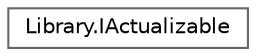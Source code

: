 digraph "Graphical Class Hierarchy"
{
 // INTERACTIVE_SVG=YES
 // LATEX_PDF_SIZE
  bgcolor="transparent";
  edge [fontname=Helvetica,fontsize=10,labelfontname=Helvetica,labelfontsize=10];
  node [fontname=Helvetica,fontsize=10,shape=box,height=0.2,width=0.4];
  rankdir="LR";
  Node0 [label="Library.IActualizable",height=0.2,width=0.4,color="grey40", fillcolor="white", style="filled",URL="$interfaceLibrary_1_1IActualizable.html",tooltip="Interfaz para actualizar una fecha"];
}
